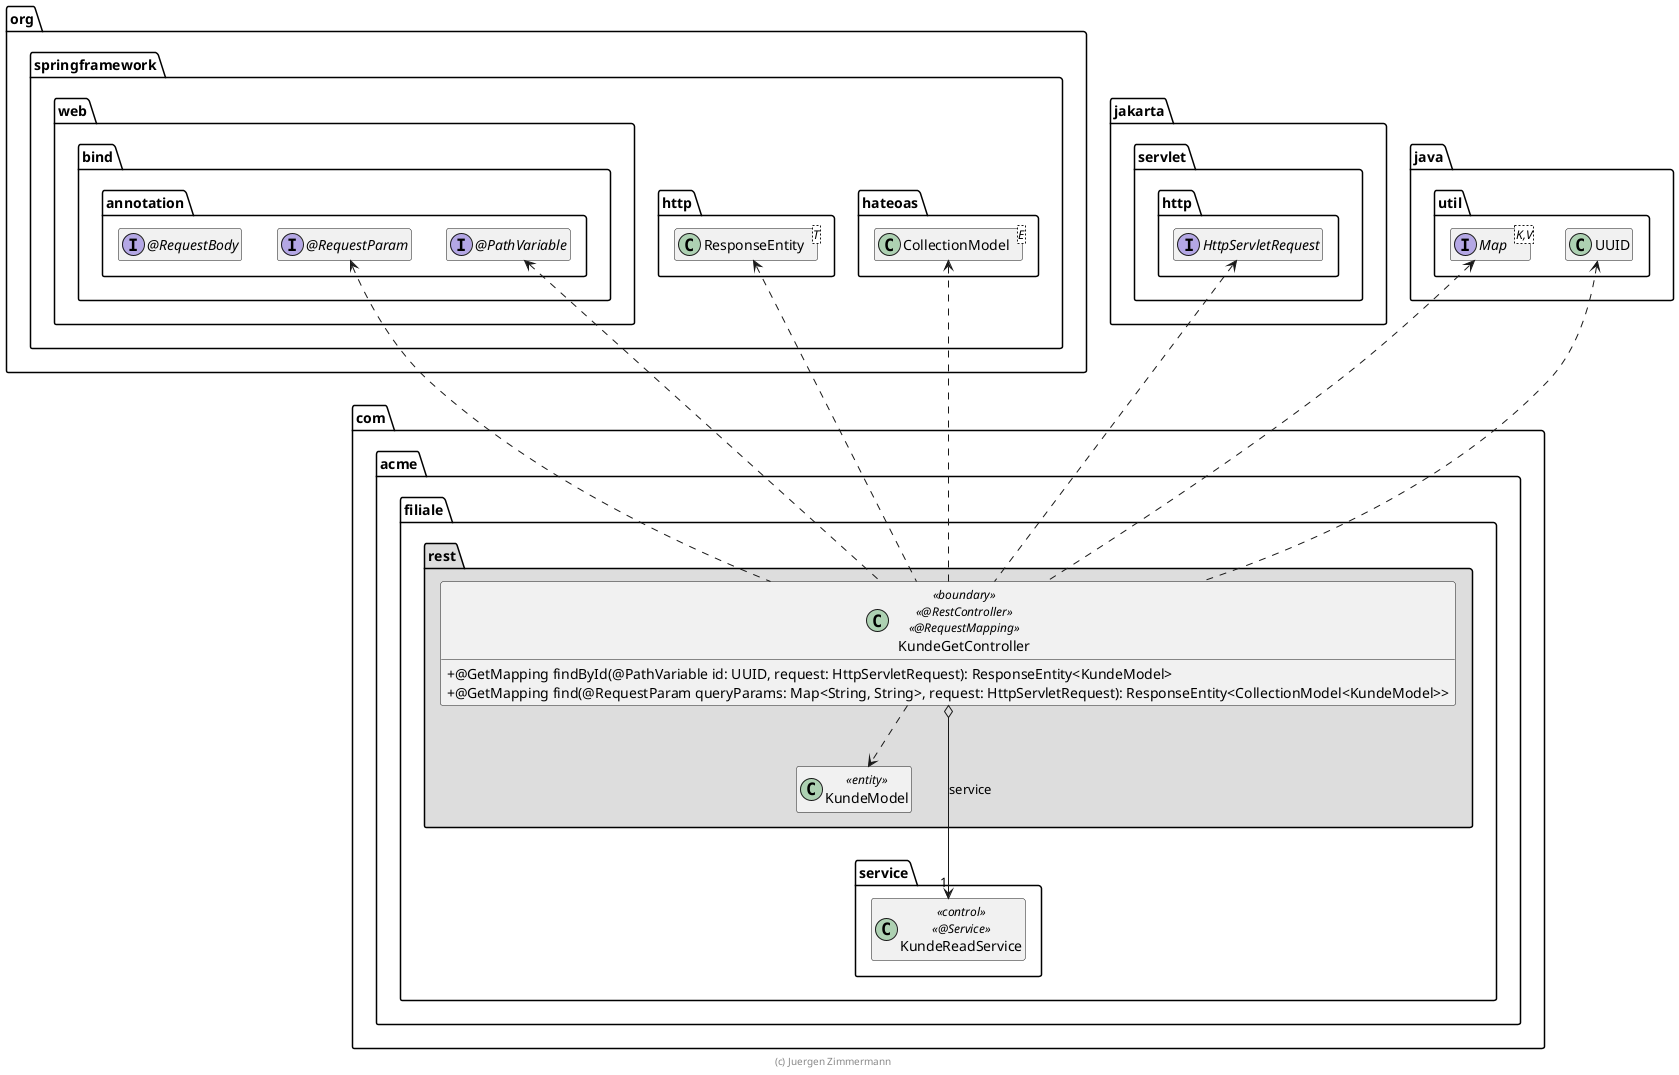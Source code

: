 ' Copyright (C) 2019 - present Juergen Zimmermann, Hochschule Karlsruhe
'
' This program is free software: you can redistribute it and/or modify
' it under the terms of the GNU General Public License as published by
' the Free Software Foundation, either version 3 of the License, or
' (at your option) any later version.
'
' This program is distributed in the hope that it will be useful,
' but WITHOUT ANY WARRANTY; without even the implied warranty of
' MERCHANTABILITY or FITNESS FOR A PARTICULAR PURPOSE.  See the
' GNU General Public License for more details.
'
' You should have received a copy of the GNU General Public License
' along with this program.  If not, see <https://www.gnu.org/licenses/>.
@startuml KundeGetController

skinparam classAttributeIconSize 0

package org.springframework {
    package web.bind.annotation {
        interface "@PathVariable" as PathVariable

        interface "@RequestParam" as RequestParam

        interface "@RequestBody" as RequestBody
    }

    package http {
        class ResponseEntity<T>
    }
    package hateoas {
        class CollectionModel<E>
    }
}

package jakarta.servlet.http {
    interface HttpServletRequest
}

package java.util {
    interface Map<K,V>
    class UUID
}

package com.acme.filiale {
    package service {
        class KundeReadService << control >> << @Service >>
    }

    package rest #DDDDDD {
        class KundeModel <<entity>>

        class KundeGetController << boundary >> << @RestController >> << @RequestMapping >> {
            + @GetMapping findById(@PathVariable id: UUID, request: HttpServletRequest): ResponseEntity<KundeModel>
            + @GetMapping find(@RequestParam queryParams: Map<String, String>, request: HttpServletRequest): ResponseEntity<CollectionModel<KundeModel>>
        }

        KundeGetController o-right-> "1" KundeReadService : service
        KundeGetController ..> KundeModel

        KundeGetController .up.> ResponseEntity
        KundeGetController .up.> CollectionModel
        KundeGetController .up.> HttpServletRequest
        KundeGetController .up.> PathVariable
        KundeGetController .up.> RequestParam

        KundeGetController .up.> UUID
        KundeGetController .up.> Map

        KundeModel .[hidden].> KundeReadService
    }
}

hide empty members

footer (c) Juergen Zimmermann

@enduml
